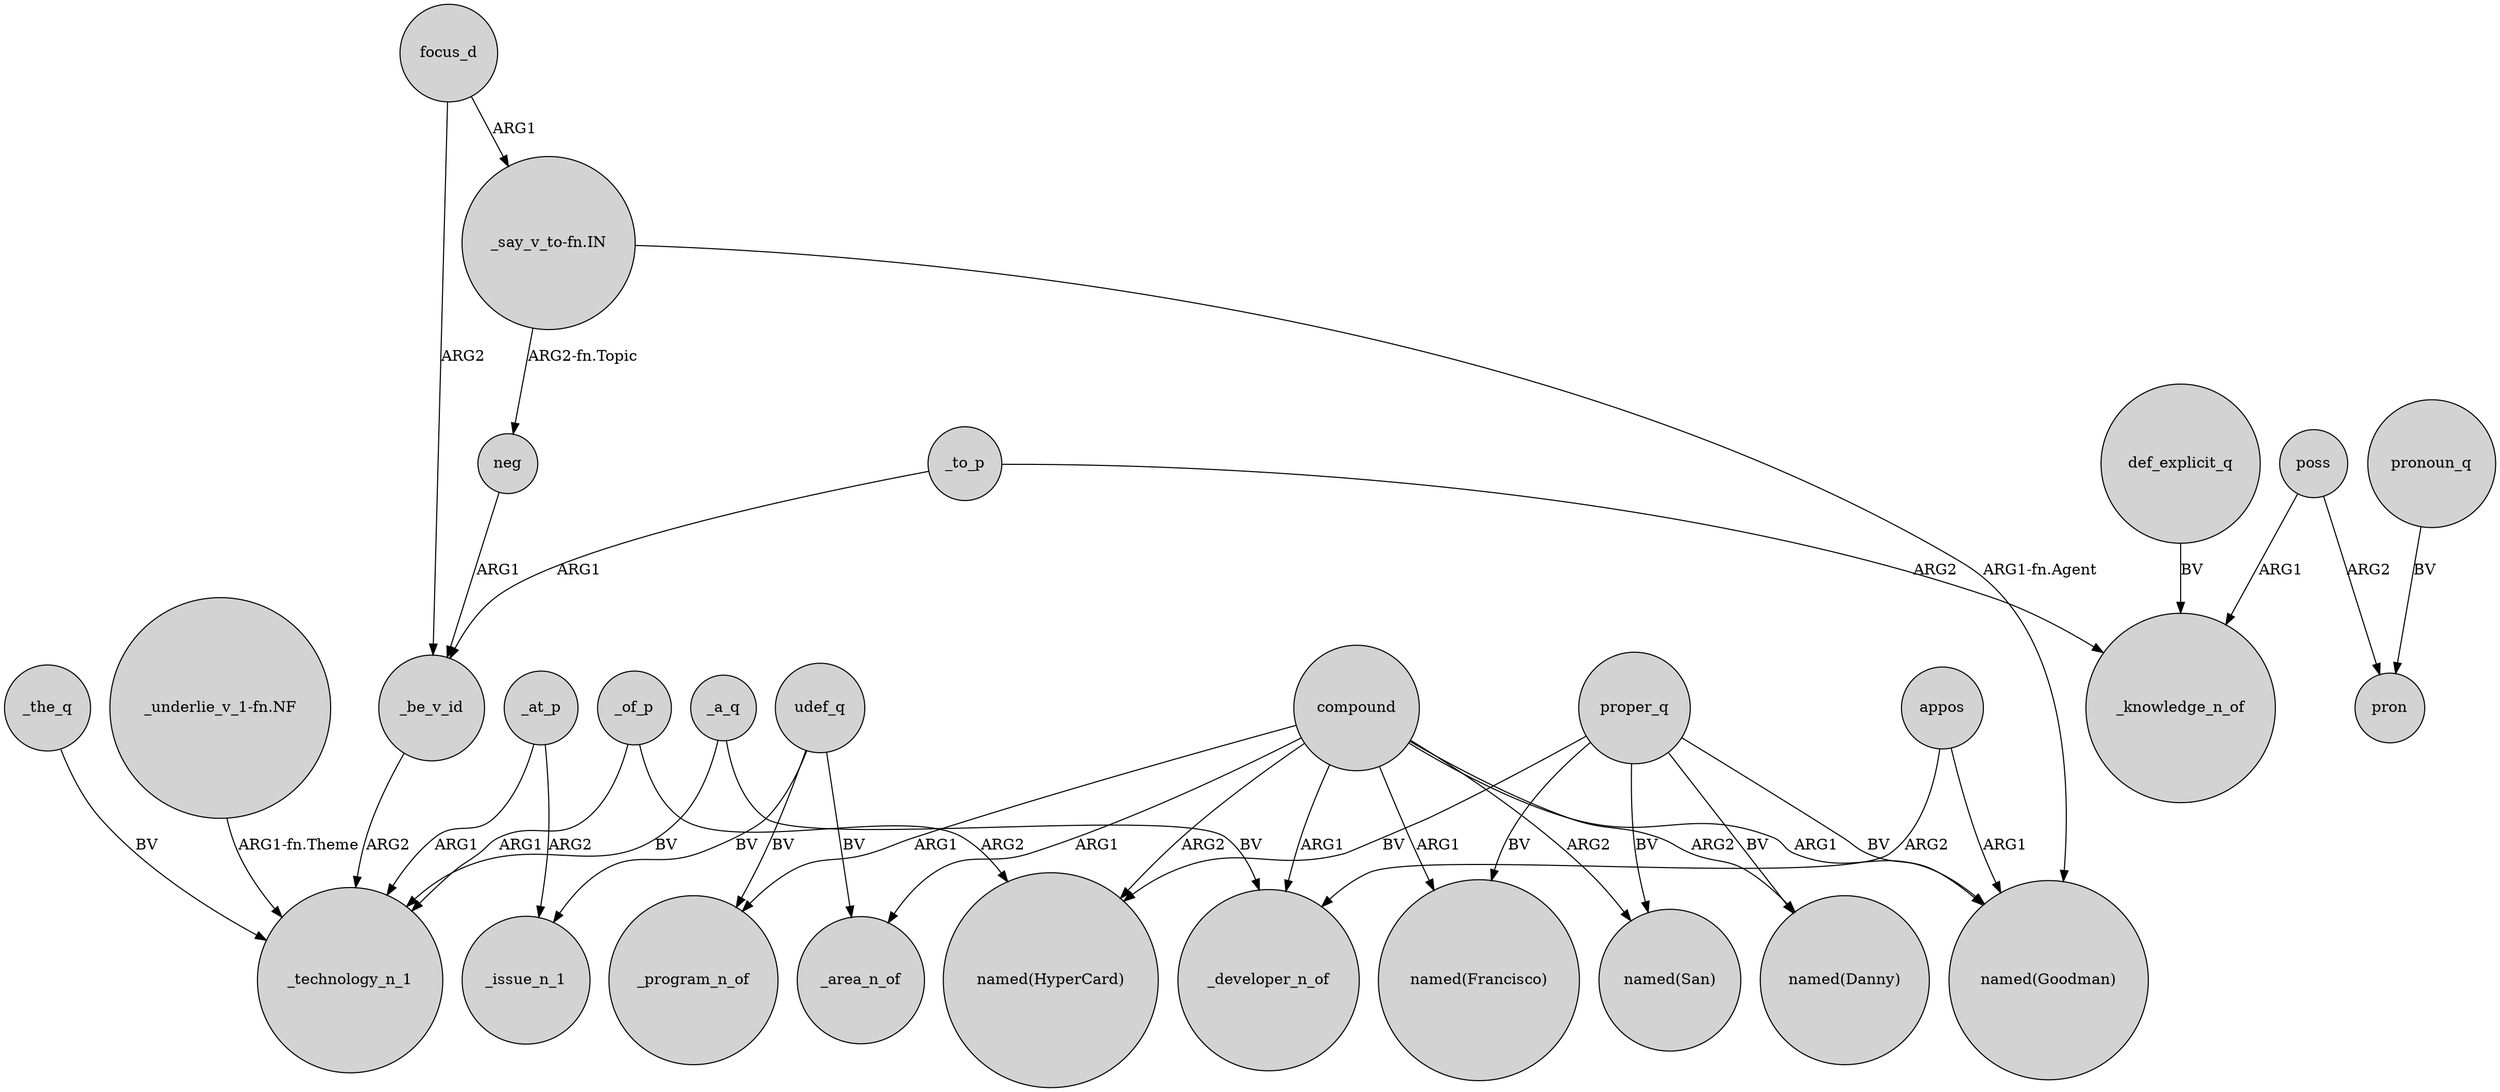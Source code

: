 digraph {
	node [shape=circle style=filled]
	focus_d -> _be_v_id [label=ARG2]
	_at_p -> _issue_n_1 [label=ARG2]
	poss -> pron [label=ARG2]
	proper_q -> "named(Francisco)" [label=BV]
	def_explicit_q -> _knowledge_n_of [label=BV]
	compound -> "named(San)" [label=ARG2]
	_at_p -> _technology_n_1 [label=ARG1]
	udef_q -> _program_n_of [label=BV]
	_the_q -> _technology_n_1 [label=BV]
	"_underlie_v_1-fn.NF" -> _technology_n_1 [label="ARG1-fn.Theme"]
	appos -> _developer_n_of [label=ARG2]
	_to_p -> _be_v_id [label=ARG1]
	compound -> "named(Goodman)" [label=ARG1]
	_a_q -> _developer_n_of [label=BV]
	pronoun_q -> pron [label=BV]
	proper_q -> "named(Goodman)" [label=BV]
	appos -> "named(Goodman)" [label=ARG1]
	_of_p -> "named(HyperCard)" [label=ARG2]
	"_say_v_to-fn.IN" -> "named(Goodman)" [label="ARG1-fn.Agent"]
	poss -> _knowledge_n_of [label=ARG1]
	compound -> _developer_n_of [label=ARG1]
	_a_q -> _technology_n_1 [label=BV]
	udef_q -> _issue_n_1 [label=BV]
	compound -> "named(Francisco)" [label=ARG1]
	_of_p -> _technology_n_1 [label=ARG1]
	compound -> "named(Danny)" [label=ARG2]
	proper_q -> "named(Danny)" [label=BV]
	_be_v_id -> _technology_n_1 [label=ARG2]
	neg -> _be_v_id [label=ARG1]
	"_say_v_to-fn.IN" -> neg [label="ARG2-fn.Topic"]
	compound -> _program_n_of [label=ARG1]
	proper_q -> "named(San)" [label=BV]
	_to_p -> _knowledge_n_of [label=ARG2]
	udef_q -> _area_n_of [label=BV]
	compound -> _area_n_of [label=ARG1]
	compound -> "named(HyperCard)" [label=ARG2]
	focus_d -> "_say_v_to-fn.IN" [label=ARG1]
	proper_q -> "named(HyperCard)" [label=BV]
}

